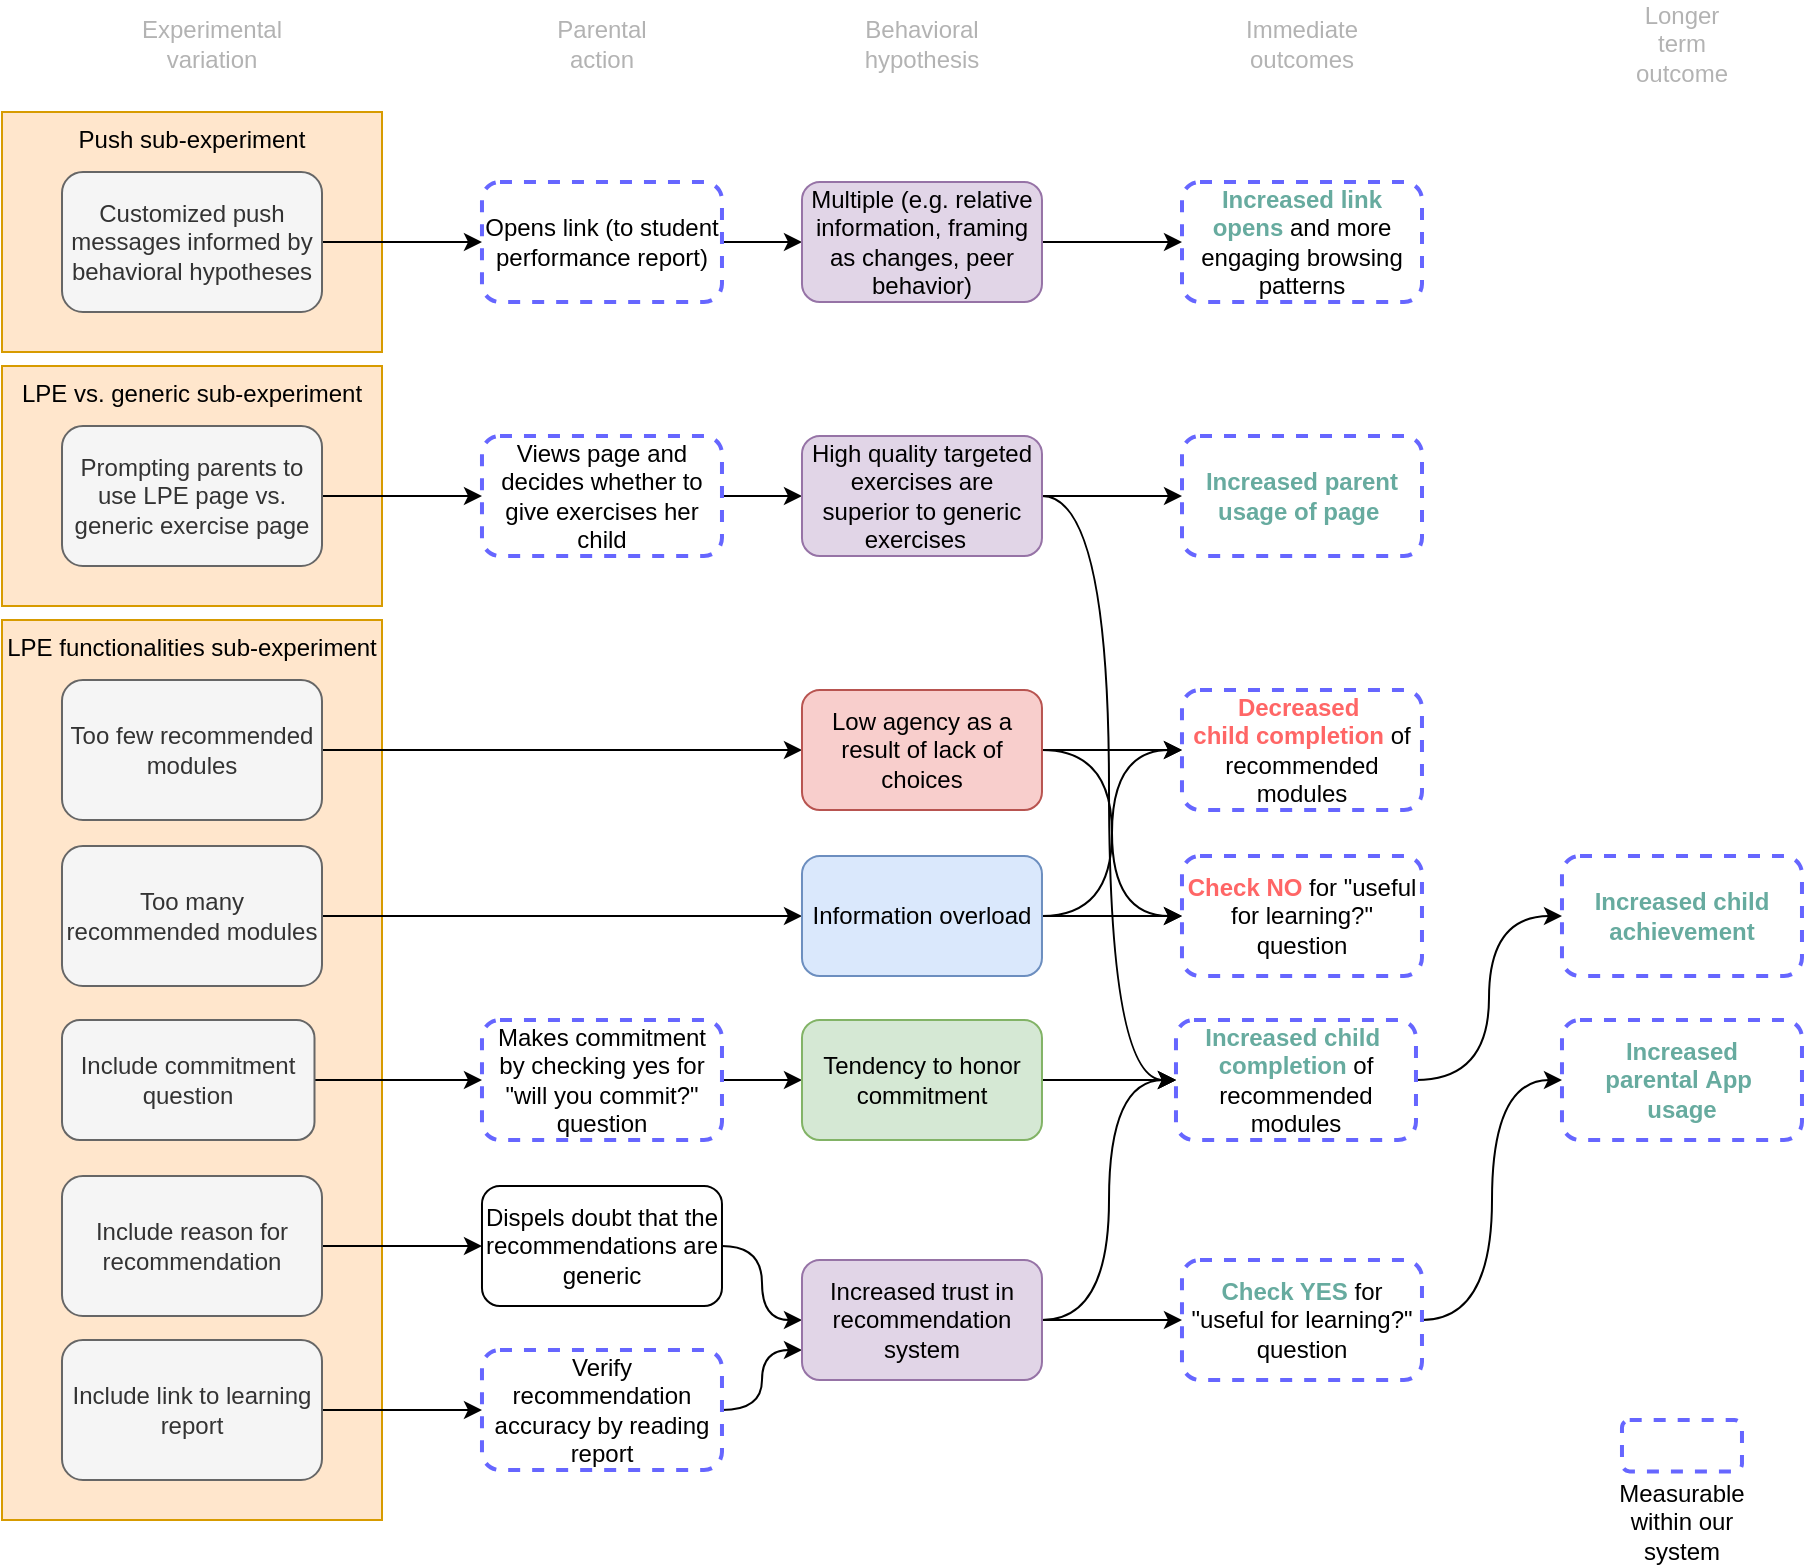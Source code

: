 <mxfile version="13.10.0" type="github">
  <diagram id="zhd-Uvh-itd-zUCHIrJH" name="Page-1">
    <mxGraphModel dx="1426" dy="1962" grid="1" gridSize="10" guides="1" tooltips="1" connect="1" arrows="1" fold="1" page="1" pageScale="1" pageWidth="827" pageHeight="1169" math="0" shadow="0">
      <root>
        <mxCell id="0" />
        <mxCell id="1" parent="0" />
        <mxCell id="zPzuGnTjDfx3dbXrWhTj-70" value="LPE functionalities sub-experiment" style="rounded=0;whiteSpace=wrap;html=1;strokeWidth=1;verticalAlign=top;fillColor=#ffe6cc;strokeColor=#d79b00;" parent="1" vertex="1">
          <mxGeometry x="230" y="-450" width="190" height="450" as="geometry" />
        </mxCell>
        <mxCell id="zPzuGnTjDfx3dbXrWhTj-93" style="edgeStyle=none;rounded=0;orthogonalLoop=1;jettySize=auto;html=1;exitX=1;exitY=0.5;exitDx=0;exitDy=0;entryX=0;entryY=0.5;entryDx=0;entryDy=0;fontColor=#B3B3B3;" parent="1" source="zPzuGnTjDfx3dbXrWhTj-4" target="zPzuGnTjDfx3dbXrWhTj-59" edge="1">
          <mxGeometry relative="1" as="geometry" />
        </mxCell>
        <mxCell id="zPzuGnTjDfx3dbXrWhTj-4" value="Include commitment question" style="rounded=1;whiteSpace=wrap;html=1;strokeWidth=1;fillColor=#f5f5f5;strokeColor=#666666;fontColor=#333333;" parent="1" vertex="1">
          <mxGeometry x="260" y="-250" width="126.25" height="60" as="geometry" />
        </mxCell>
        <mxCell id="zPzuGnTjDfx3dbXrWhTj-96" style="edgeStyle=none;rounded=0;orthogonalLoop=1;jettySize=auto;html=1;exitX=1;exitY=0.5;exitDx=0;exitDy=0;entryX=0;entryY=0.5;entryDx=0;entryDy=0;fontColor=#B3B3B3;" parent="1" source="zPzuGnTjDfx3dbXrWhTj-7" target="zPzuGnTjDfx3dbXrWhTj-50" edge="1">
          <mxGeometry relative="1" as="geometry" />
        </mxCell>
        <mxCell id="zPzuGnTjDfx3dbXrWhTj-7" value="Include reason for recommendation" style="rounded=1;whiteSpace=wrap;html=1;fillColor=#f5f5f5;strokeWidth=1;strokeColor=#666666;fontColor=#333333;" parent="1" vertex="1">
          <mxGeometry x="259.995" y="-172" width="130" height="70" as="geometry" />
        </mxCell>
        <mxCell id="zPzuGnTjDfx3dbXrWhTj-87" style="edgeStyle=orthogonalEdgeStyle;rounded=0;orthogonalLoop=1;jettySize=auto;html=1;exitX=1;exitY=0.5;exitDx=0;exitDy=0;entryX=0;entryY=0.5;entryDx=0;entryDy=0;fontColor=#B3B3B3;" parent="1" source="zPzuGnTjDfx3dbXrWhTj-9" target="zPzuGnTjDfx3dbXrWhTj-62" edge="1">
          <mxGeometry relative="1" as="geometry" />
        </mxCell>
        <mxCell id="zPzuGnTjDfx3dbXrWhTj-9" value="Too few recommended modules" style="rounded=1;whiteSpace=wrap;html=1;fillColor=#f5f5f5;strokeWidth=1;strokeColor=#666666;fontColor=#333333;" parent="1" vertex="1">
          <mxGeometry x="259.995" y="-420" width="130" height="70" as="geometry" />
        </mxCell>
        <mxCell id="zPzuGnTjDfx3dbXrWhTj-97" style="edgeStyle=none;rounded=0;orthogonalLoop=1;jettySize=auto;html=1;exitX=1;exitY=0.5;exitDx=0;exitDy=0;fontColor=#B3B3B3;" parent="1" source="zPzuGnTjDfx3dbXrWhTj-21" target="zPzuGnTjDfx3dbXrWhTj-51" edge="1">
          <mxGeometry relative="1" as="geometry" />
        </mxCell>
        <mxCell id="zPzuGnTjDfx3dbXrWhTj-21" value="Include link to learning report" style="rounded=1;whiteSpace=wrap;html=1;fillColor=#f5f5f5;strokeWidth=1;strokeColor=#666666;fontColor=#333333;" parent="1" vertex="1">
          <mxGeometry x="259.995" y="-90" width="130" height="70" as="geometry" />
        </mxCell>
        <mxCell id="zPzuGnTjDfx3dbXrWhTj-92" style="rounded=0;orthogonalLoop=1;jettySize=auto;html=1;exitX=1;exitY=0.5;exitDx=0;exitDy=0;entryX=0;entryY=0.5;entryDx=0;entryDy=0;fontColor=#B3B3B3;" parent="1" source="zPzuGnTjDfx3dbXrWhTj-46" target="zPzuGnTjDfx3dbXrWhTj-61" edge="1">
          <mxGeometry relative="1" as="geometry" />
        </mxCell>
        <mxCell id="zPzuGnTjDfx3dbXrWhTj-46" value="Too many recommended modules" style="rounded=1;whiteSpace=wrap;html=1;fillColor=#f5f5f5;strokeWidth=1;strokeColor=#666666;fontColor=#333333;" parent="1" vertex="1">
          <mxGeometry x="259.995" y="-337" width="130" height="70" as="geometry" />
        </mxCell>
        <mxCell id="zPzuGnTjDfx3dbXrWhTj-101" style="edgeStyle=orthogonalEdgeStyle;curved=1;rounded=0;orthogonalLoop=1;jettySize=auto;html=1;exitX=1;exitY=0.5;exitDx=0;exitDy=0;entryX=0;entryY=0.75;entryDx=0;entryDy=0;fontColor=#B3B3B3;" parent="1" source="zPzuGnTjDfx3dbXrWhTj-51" target="zPzuGnTjDfx3dbXrWhTj-74" edge="1">
          <mxGeometry relative="1" as="geometry" />
        </mxCell>
        <mxCell id="zPzuGnTjDfx3dbXrWhTj-51" value="Verify recommendation accuracy by reading report" style="rounded=1;whiteSpace=wrap;html=1;dashed=1;strokeWidth=2;strokeColor=#6666FF;" parent="1" vertex="1">
          <mxGeometry x="469.99" y="-85" width="120" height="60" as="geometry" />
        </mxCell>
        <mxCell id="zPzuGnTjDfx3dbXrWhTj-53" value="" style="group" parent="1" vertex="1" connectable="0">
          <mxGeometry x="1029.99" y="-50" width="80" height="60" as="geometry" />
        </mxCell>
        <mxCell id="zPzuGnTjDfx3dbXrWhTj-27" value="" style="rounded=1;whiteSpace=wrap;html=1;dashed=1;strokeWidth=2;strokeColor=#6666FF;" parent="zPzuGnTjDfx3dbXrWhTj-53" vertex="1">
          <mxGeometry x="10" width="60" height="25.714" as="geometry" />
        </mxCell>
        <mxCell id="zPzuGnTjDfx3dbXrWhTj-52" value="Measurable within our system" style="text;html=1;strokeColor=none;fillColor=none;align=center;verticalAlign=middle;whiteSpace=wrap;rounded=0;dashed=1;" parent="zPzuGnTjDfx3dbXrWhTj-53" vertex="1">
          <mxGeometry y="42.857" width="80" height="17.143" as="geometry" />
        </mxCell>
        <mxCell id="zPzuGnTjDfx3dbXrWhTj-107" style="edgeStyle=orthogonalEdgeStyle;curved=1;rounded=0;orthogonalLoop=1;jettySize=auto;html=1;exitX=1;exitY=0.5;exitDx=0;exitDy=0;entryX=0;entryY=0.5;entryDx=0;entryDy=0;fontColor=#B3B3B3;" parent="1" source="zPzuGnTjDfx3dbXrWhTj-58" target="zPzuGnTjDfx3dbXrWhTj-86" edge="1">
          <mxGeometry relative="1" as="geometry" />
        </mxCell>
        <mxCell id="zPzuGnTjDfx3dbXrWhTj-58" value="&lt;b&gt;&lt;font color=&quot;#67ab9f&quot;&gt;Check YES&lt;/font&gt; &lt;/b&gt;for &quot;useful for learning?&quot; question" style="rounded=1;whiteSpace=wrap;html=1;dashed=1;strokeWidth=2;strokeColor=#6666FF;" parent="1" vertex="1">
          <mxGeometry x="819.99" y="-130" width="120" height="60" as="geometry" />
        </mxCell>
        <mxCell id="zPzuGnTjDfx3dbXrWhTj-94" style="edgeStyle=none;rounded=0;orthogonalLoop=1;jettySize=auto;html=1;exitX=1;exitY=0.5;exitDx=0;exitDy=0;entryX=0;entryY=0.5;entryDx=0;entryDy=0;fontColor=#B3B3B3;" parent="1" source="zPzuGnTjDfx3dbXrWhTj-59" target="zPzuGnTjDfx3dbXrWhTj-73" edge="1">
          <mxGeometry relative="1" as="geometry" />
        </mxCell>
        <mxCell id="zPzuGnTjDfx3dbXrWhTj-59" value="Makes commitment by checking yes for &quot;will you commit?&quot; question" style="rounded=1;whiteSpace=wrap;html=1;dashed=1;strokeWidth=2;strokeColor=#6666FF;fillColor=none;" parent="1" vertex="1">
          <mxGeometry x="469.99" y="-250" width="120" height="60" as="geometry" />
        </mxCell>
        <mxCell id="zPzuGnTjDfx3dbXrWhTj-89" style="edgeStyle=orthogonalEdgeStyle;rounded=0;orthogonalLoop=1;jettySize=auto;html=1;exitX=1;exitY=0.5;exitDx=0;exitDy=0;entryX=0;entryY=0.5;entryDx=0;entryDy=0;fontColor=#B3B3B3;" parent="1" source="zPzuGnTjDfx3dbXrWhTj-61" target="zPzuGnTjDfx3dbXrWhTj-63" edge="1">
          <mxGeometry relative="1" as="geometry" />
        </mxCell>
        <mxCell id="zPzuGnTjDfx3dbXrWhTj-91" style="edgeStyle=orthogonalEdgeStyle;rounded=0;orthogonalLoop=1;jettySize=auto;html=1;exitX=1;exitY=0.5;exitDx=0;exitDy=0;entryX=0;entryY=0.5;entryDx=0;entryDy=0;fontColor=#B3B3B3;curved=1;" parent="1" source="zPzuGnTjDfx3dbXrWhTj-61" target="zPzuGnTjDfx3dbXrWhTj-75" edge="1">
          <mxGeometry relative="1" as="geometry" />
        </mxCell>
        <mxCell id="zPzuGnTjDfx3dbXrWhTj-61" value="Information overload" style="rounded=1;whiteSpace=wrap;html=1;fillColor=#dae8fc;strokeColor=#6c8ebf;" parent="1" vertex="1">
          <mxGeometry x="629.99" y="-332" width="120" height="60" as="geometry" />
        </mxCell>
        <mxCell id="zPzuGnTjDfx3dbXrWhTj-88" style="edgeStyle=orthogonalEdgeStyle;rounded=0;orthogonalLoop=1;jettySize=auto;html=1;exitX=1;exitY=0.5;exitDx=0;exitDy=0;entryX=0;entryY=0.5;entryDx=0;entryDy=0;fontColor=#B3B3B3;" parent="1" source="zPzuGnTjDfx3dbXrWhTj-62" target="zPzuGnTjDfx3dbXrWhTj-75" edge="1">
          <mxGeometry relative="1" as="geometry" />
        </mxCell>
        <mxCell id="zPzuGnTjDfx3dbXrWhTj-90" style="edgeStyle=orthogonalEdgeStyle;rounded=0;orthogonalLoop=1;jettySize=auto;html=1;exitX=1;exitY=0.5;exitDx=0;exitDy=0;entryX=0;entryY=0.5;entryDx=0;entryDy=0;fontColor=#B3B3B3;curved=1;" parent="1" source="zPzuGnTjDfx3dbXrWhTj-62" target="zPzuGnTjDfx3dbXrWhTj-63" edge="1">
          <mxGeometry relative="1" as="geometry" />
        </mxCell>
        <mxCell id="zPzuGnTjDfx3dbXrWhTj-62" value="Low agency as a result of lack of choices" style="rounded=1;whiteSpace=wrap;html=1;fillColor=#f8cecc;strokeColor=#b85450;" parent="1" vertex="1">
          <mxGeometry x="629.99" y="-415" width="120" height="60" as="geometry" />
        </mxCell>
        <mxCell id="zPzuGnTjDfx3dbXrWhTj-63" value="&lt;b&gt;&lt;font color=&quot;#ff6666&quot;&gt;Check NO&lt;/font&gt;&lt;/b&gt; for &quot;useful for learning?&quot; question" style="rounded=1;whiteSpace=wrap;html=1;dashed=1;strokeWidth=2;strokeColor=#6666FF;" parent="1" vertex="1">
          <mxGeometry x="819.99" y="-332" width="120" height="60" as="geometry" />
        </mxCell>
        <mxCell id="zPzuGnTjDfx3dbXrWhTj-106" style="edgeStyle=orthogonalEdgeStyle;curved=1;rounded=0;orthogonalLoop=1;jettySize=auto;html=1;exitX=1;exitY=0.5;exitDx=0;exitDy=0;entryX=0;entryY=0.5;entryDx=0;entryDy=0;fontColor=#B3B3B3;" parent="1" source="zPzuGnTjDfx3dbXrWhTj-68" target="zPzuGnTjDfx3dbXrWhTj-72" edge="1">
          <mxGeometry relative="1" as="geometry" />
        </mxCell>
        <mxCell id="zPzuGnTjDfx3dbXrWhTj-68" value="&lt;font color=&quot;#67ab9f&quot;&gt;&lt;b&gt;Increased&lt;/b&gt;&amp;nbsp;&lt;b&gt;child&amp;nbsp;&lt;br&gt;completion&lt;/b&gt;&lt;/font&gt;&amp;nbsp;of recommended modules" style="rounded=1;whiteSpace=wrap;html=1;dashed=1;strokeWidth=2;strokeColor=#6666FF;" parent="1" vertex="1">
          <mxGeometry x="816.99" y="-250" width="120" height="60" as="geometry" />
        </mxCell>
        <mxCell id="zPzuGnTjDfx3dbXrWhTj-72" value="&lt;font color=&quot;#67ab9f&quot;&gt;&lt;b&gt;Increased child achievement&lt;/b&gt;&lt;/font&gt;" style="rounded=1;whiteSpace=wrap;html=1;dashed=1;strokeWidth=2;strokeColor=#6666FF;" parent="1" vertex="1">
          <mxGeometry x="1009.99" y="-332" width="120" height="60" as="geometry" />
        </mxCell>
        <mxCell id="zPzuGnTjDfx3dbXrWhTj-104" style="edgeStyle=orthogonalEdgeStyle;curved=1;rounded=0;orthogonalLoop=1;jettySize=auto;html=1;exitX=1;exitY=0.5;exitDx=0;exitDy=0;entryX=0;entryY=0.5;entryDx=0;entryDy=0;fontColor=#B3B3B3;" parent="1" source="zPzuGnTjDfx3dbXrWhTj-73" target="zPzuGnTjDfx3dbXrWhTj-68" edge="1">
          <mxGeometry relative="1" as="geometry" />
        </mxCell>
        <mxCell id="zPzuGnTjDfx3dbXrWhTj-73" value="Tendency to honor commitment" style="rounded=1;whiteSpace=wrap;html=1;fillColor=#d5e8d4;strokeColor=#82b366;" parent="1" vertex="1">
          <mxGeometry x="629.99" y="-250" width="120" height="60" as="geometry" />
        </mxCell>
        <mxCell id="zPzuGnTjDfx3dbXrWhTj-100" style="edgeStyle=orthogonalEdgeStyle;curved=1;rounded=0;orthogonalLoop=1;jettySize=auto;html=1;exitX=1;exitY=0.5;exitDx=0;exitDy=0;entryX=0;entryY=0.5;entryDx=0;entryDy=0;fontColor=#B3B3B3;" parent="1" source="zPzuGnTjDfx3dbXrWhTj-50" target="zPzuGnTjDfx3dbXrWhTj-74" edge="1">
          <mxGeometry relative="1" as="geometry" />
        </mxCell>
        <mxCell id="zPzuGnTjDfx3dbXrWhTj-50" value="Dispels doubt that the recommendations are generic" style="rounded=1;whiteSpace=wrap;html=1;" parent="1" vertex="1">
          <mxGeometry x="469.99" y="-167" width="120" height="60" as="geometry" />
        </mxCell>
        <mxCell id="zPzuGnTjDfx3dbXrWhTj-102" style="edgeStyle=orthogonalEdgeStyle;curved=1;rounded=0;orthogonalLoop=1;jettySize=auto;html=1;exitX=1;exitY=0.5;exitDx=0;exitDy=0;entryX=0;entryY=0.5;entryDx=0;entryDy=0;fontColor=#B3B3B3;" parent="1" source="zPzuGnTjDfx3dbXrWhTj-74" target="zPzuGnTjDfx3dbXrWhTj-68" edge="1">
          <mxGeometry relative="1" as="geometry" />
        </mxCell>
        <mxCell id="zPzuGnTjDfx3dbXrWhTj-103" style="edgeStyle=orthogonalEdgeStyle;curved=1;rounded=0;orthogonalLoop=1;jettySize=auto;html=1;exitX=1;exitY=0.5;exitDx=0;exitDy=0;entryX=0;entryY=0.5;entryDx=0;entryDy=0;fontColor=#B3B3B3;" parent="1" source="zPzuGnTjDfx3dbXrWhTj-74" target="zPzuGnTjDfx3dbXrWhTj-58" edge="1">
          <mxGeometry relative="1" as="geometry" />
        </mxCell>
        <mxCell id="zPzuGnTjDfx3dbXrWhTj-74" value="&lt;span&gt;Increased trust in recommendation system&lt;/span&gt;" style="rounded=1;whiteSpace=wrap;html=1;strokeColor=#9673a6;strokeWidth=1;fillColor=#e1d5e7;" parent="1" vertex="1">
          <mxGeometry x="629.99" y="-130" width="120" height="60" as="geometry" />
        </mxCell>
        <mxCell id="zPzuGnTjDfx3dbXrWhTj-75" value="&lt;font color=&quot;#ff6666&quot;&gt;&lt;b&gt;Decreased&lt;/b&gt;&amp;nbsp;&lt;br&gt;&lt;b&gt;child completion&lt;/b&gt;&lt;/font&gt; of recommended modules" style="rounded=1;whiteSpace=wrap;html=1;dashed=1;strokeWidth=2;strokeColor=#6666FF;" parent="1" vertex="1">
          <mxGeometry x="819.99" y="-415" width="120" height="60" as="geometry" />
        </mxCell>
        <mxCell id="zPzuGnTjDfx3dbXrWhTj-80" value="Behavioral hypothesis" style="text;html=1;strokeColor=none;fillColor=none;align=center;verticalAlign=middle;whiteSpace=wrap;rounded=0;fontColor=#B3B3B3;" parent="1" vertex="1">
          <mxGeometry x="669.99" y="-748" width="40" height="20" as="geometry" />
        </mxCell>
        <mxCell id="zPzuGnTjDfx3dbXrWhTj-81" value="Parental action" style="text;html=1;strokeColor=none;fillColor=none;align=center;verticalAlign=middle;whiteSpace=wrap;rounded=0;fontColor=#B3B3B3;" parent="1" vertex="1">
          <mxGeometry x="509.99" y="-748" width="40" height="20" as="geometry" />
        </mxCell>
        <mxCell id="zPzuGnTjDfx3dbXrWhTj-83" value="Immediate outcomes" style="text;html=1;strokeColor=none;fillColor=none;align=center;verticalAlign=middle;whiteSpace=wrap;rounded=0;fontColor=#B3B3B3;" parent="1" vertex="1">
          <mxGeometry x="860" y="-748" width="40" height="20" as="geometry" />
        </mxCell>
        <mxCell id="zPzuGnTjDfx3dbXrWhTj-84" value="Longer term outcome" style="text;html=1;strokeColor=none;fillColor=none;align=center;verticalAlign=middle;whiteSpace=wrap;rounded=0;fontColor=#B3B3B3;" parent="1" vertex="1">
          <mxGeometry x="1050" y="-748" width="40" height="20" as="geometry" />
        </mxCell>
        <mxCell id="zPzuGnTjDfx3dbXrWhTj-86" value="&lt;font color=&quot;#67ab9f&quot;&gt;&lt;b&gt;Increased parental&amp;nbsp;&lt;/b&gt;&lt;/font&gt;&lt;b style=&quot;color: rgb(103 , 171 , 159)&quot;&gt;App&amp;nbsp;&lt;/b&gt;&lt;font color=&quot;#67ab9f&quot;&gt;&lt;b&gt;&lt;br&gt;usage&lt;/b&gt;&lt;/font&gt;" style="rounded=1;whiteSpace=wrap;html=1;dashed=1;strokeWidth=2;strokeColor=#6666FF;" parent="1" vertex="1">
          <mxGeometry x="1009.99" y="-250" width="120" height="60" as="geometry" />
        </mxCell>
        <mxCell id="gZO8hJtCAbijcIRm5ubo-1" value="Experimental variation" style="text;html=1;strokeColor=none;fillColor=none;align=center;verticalAlign=middle;whiteSpace=wrap;rounded=0;fontColor=#B3B3B3;" vertex="1" parent="1">
          <mxGeometry x="315.01" y="-748" width="40" height="20" as="geometry" />
        </mxCell>
        <mxCell id="gZO8hJtCAbijcIRm5ubo-2" value="Push sub-experiment" style="rounded=0;whiteSpace=wrap;html=1;strokeWidth=1;verticalAlign=top;fillColor=#ffe6cc;strokeColor=#d79b00;" vertex="1" parent="1">
          <mxGeometry x="230" y="-704" width="190" height="120" as="geometry" />
        </mxCell>
        <mxCell id="gZO8hJtCAbijcIRm5ubo-8" style="edgeStyle=orthogonalEdgeStyle;rounded=0;orthogonalLoop=1;jettySize=auto;html=1;exitX=1;exitY=0.5;exitDx=0;exitDy=0;entryX=0;entryY=0.5;entryDx=0;entryDy=0;" edge="1" parent="1" source="gZO8hJtCAbijcIRm5ubo-4" target="gZO8hJtCAbijcIRm5ubo-5">
          <mxGeometry relative="1" as="geometry" />
        </mxCell>
        <mxCell id="gZO8hJtCAbijcIRm5ubo-4" value="Customized push messages informed by behavioral hypotheses" style="rounded=1;whiteSpace=wrap;html=1;fillColor=#f5f5f5;strokeWidth=1;strokeColor=#666666;fontColor=#333333;" vertex="1" parent="1">
          <mxGeometry x="260.005" y="-674" width="130" height="70" as="geometry" />
        </mxCell>
        <mxCell id="gZO8hJtCAbijcIRm5ubo-9" style="edgeStyle=orthogonalEdgeStyle;rounded=0;orthogonalLoop=1;jettySize=auto;html=1;exitX=1;exitY=0.5;exitDx=0;exitDy=0;entryX=0;entryY=0.5;entryDx=0;entryDy=0;" edge="1" parent="1" source="gZO8hJtCAbijcIRm5ubo-5" target="gZO8hJtCAbijcIRm5ubo-7">
          <mxGeometry relative="1" as="geometry" />
        </mxCell>
        <mxCell id="gZO8hJtCAbijcIRm5ubo-5" value="Opens link (to student performance report)" style="rounded=1;whiteSpace=wrap;html=1;dashed=1;strokeWidth=2;strokeColor=#6666FF;fillColor=none;" vertex="1" parent="1">
          <mxGeometry x="469.99" y="-669" width="120" height="60" as="geometry" />
        </mxCell>
        <mxCell id="gZO8hJtCAbijcIRm5ubo-11" style="edgeStyle=orthogonalEdgeStyle;rounded=0;orthogonalLoop=1;jettySize=auto;html=1;exitX=1;exitY=0.5;exitDx=0;exitDy=0;entryX=0;entryY=0.5;entryDx=0;entryDy=0;" edge="1" parent="1" source="gZO8hJtCAbijcIRm5ubo-7" target="gZO8hJtCAbijcIRm5ubo-10">
          <mxGeometry relative="1" as="geometry" />
        </mxCell>
        <mxCell id="gZO8hJtCAbijcIRm5ubo-7" value="&lt;span&gt;Multiple (e.g. relative information, framing as changes, peer behavior)&lt;/span&gt;" style="rounded=1;whiteSpace=wrap;html=1;strokeColor=#9673a6;strokeWidth=1;fillColor=#e1d5e7;" vertex="1" parent="1">
          <mxGeometry x="629.99" y="-669" width="120" height="60" as="geometry" />
        </mxCell>
        <mxCell id="gZO8hJtCAbijcIRm5ubo-10" value="&lt;b&gt;&lt;font color=&quot;#67ab9f&quot;&gt;Increased link opens&lt;/font&gt;&lt;/b&gt; and more engaging browsing patterns" style="rounded=1;whiteSpace=wrap;html=1;dashed=1;strokeWidth=2;strokeColor=#6666FF;fillColor=none;" vertex="1" parent="1">
          <mxGeometry x="820" y="-669" width="120" height="60" as="geometry" />
        </mxCell>
        <mxCell id="gZO8hJtCAbijcIRm5ubo-13" value="LPE vs. generic sub-experiment" style="rounded=0;whiteSpace=wrap;html=1;strokeWidth=1;verticalAlign=top;fillColor=#ffe6cc;strokeColor=#d79b00;" vertex="1" parent="1">
          <mxGeometry x="230" y="-577" width="190" height="120" as="geometry" />
        </mxCell>
        <mxCell id="gZO8hJtCAbijcIRm5ubo-14" style="edgeStyle=orthogonalEdgeStyle;rounded=0;orthogonalLoop=1;jettySize=auto;html=1;exitX=1;exitY=0.5;exitDx=0;exitDy=0;entryX=0;entryY=0.5;entryDx=0;entryDy=0;" edge="1" parent="1" source="gZO8hJtCAbijcIRm5ubo-15" target="gZO8hJtCAbijcIRm5ubo-17">
          <mxGeometry relative="1" as="geometry" />
        </mxCell>
        <mxCell id="gZO8hJtCAbijcIRm5ubo-15" value="Prompting parents to use LPE page vs. generic exercise page" style="rounded=1;whiteSpace=wrap;html=1;fillColor=#f5f5f5;strokeWidth=1;strokeColor=#666666;fontColor=#333333;" vertex="1" parent="1">
          <mxGeometry x="260.005" y="-547" width="130" height="70" as="geometry" />
        </mxCell>
        <mxCell id="gZO8hJtCAbijcIRm5ubo-16" style="edgeStyle=orthogonalEdgeStyle;rounded=0;orthogonalLoop=1;jettySize=auto;html=1;exitX=1;exitY=0.5;exitDx=0;exitDy=0;entryX=0;entryY=0.5;entryDx=0;entryDy=0;" edge="1" parent="1" source="gZO8hJtCAbijcIRm5ubo-17" target="gZO8hJtCAbijcIRm5ubo-19">
          <mxGeometry relative="1" as="geometry" />
        </mxCell>
        <mxCell id="gZO8hJtCAbijcIRm5ubo-17" value="Views page and decides whether to give exercises her child" style="rounded=1;whiteSpace=wrap;html=1;dashed=1;strokeWidth=2;strokeColor=#6666FF;fillColor=none;" vertex="1" parent="1">
          <mxGeometry x="469.99" y="-542" width="120" height="60" as="geometry" />
        </mxCell>
        <mxCell id="gZO8hJtCAbijcIRm5ubo-18" style="edgeStyle=orthogonalEdgeStyle;rounded=0;orthogonalLoop=1;jettySize=auto;html=1;exitX=1;exitY=0.5;exitDx=0;exitDy=0;entryX=0;entryY=0.5;entryDx=0;entryDy=0;" edge="1" parent="1" source="gZO8hJtCAbijcIRm5ubo-19" target="gZO8hJtCAbijcIRm5ubo-20">
          <mxGeometry relative="1" as="geometry" />
        </mxCell>
        <mxCell id="gZO8hJtCAbijcIRm5ubo-22" style="edgeStyle=orthogonalEdgeStyle;rounded=0;orthogonalLoop=1;jettySize=auto;html=1;exitX=1;exitY=0.5;exitDx=0;exitDy=0;entryX=0;entryY=0.5;entryDx=0;entryDy=0;curved=1;" edge="1" parent="1" source="gZO8hJtCAbijcIRm5ubo-19" target="zPzuGnTjDfx3dbXrWhTj-68">
          <mxGeometry relative="1" as="geometry" />
        </mxCell>
        <mxCell id="gZO8hJtCAbijcIRm5ubo-19" value="&lt;span&gt;High quality targeted exercises are superior to generic exercises&amp;nbsp;&amp;nbsp;&lt;/span&gt;" style="rounded=1;whiteSpace=wrap;html=1;strokeColor=#9673a6;strokeWidth=1;fillColor=#e1d5e7;" vertex="1" parent="1">
          <mxGeometry x="629.99" y="-542" width="120" height="60" as="geometry" />
        </mxCell>
        <mxCell id="gZO8hJtCAbijcIRm5ubo-20" value="&lt;b&gt;&lt;font color=&quot;#67ab9f&quot;&gt;Increased parent usage of page&amp;nbsp;&lt;/font&gt;&lt;/b&gt;" style="rounded=1;whiteSpace=wrap;html=1;dashed=1;strokeWidth=2;strokeColor=#6666FF;fillColor=none;" vertex="1" parent="1">
          <mxGeometry x="820" y="-542" width="120" height="60" as="geometry" />
        </mxCell>
      </root>
    </mxGraphModel>
  </diagram>
</mxfile>
